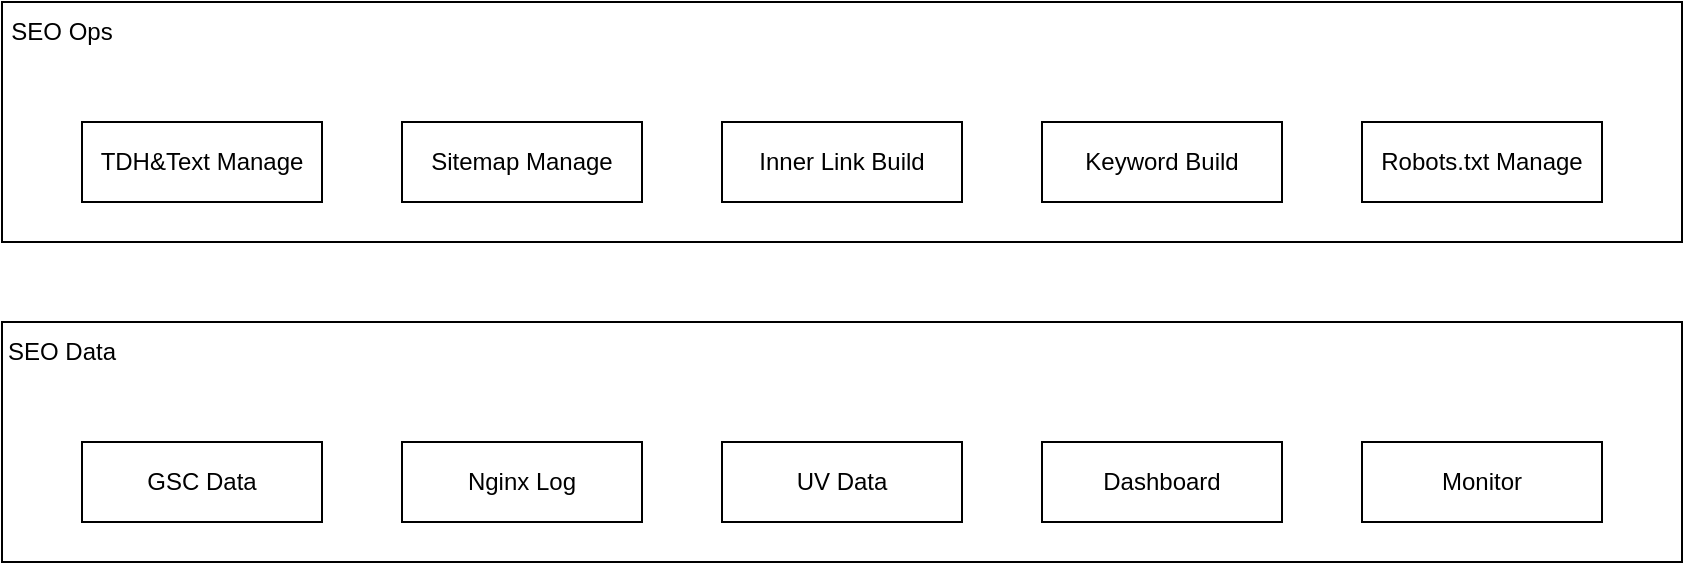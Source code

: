 <mxfile version="28.0.7">
  <diagram name="第 1 页" id="SxdwZpmiBkziujz-fnMS">
    <mxGraphModel dx="1426" dy="693" grid="1" gridSize="10" guides="1" tooltips="1" connect="1" arrows="1" fold="1" page="1" pageScale="1" pageWidth="827" pageHeight="1169" math="0" shadow="0">
      <root>
        <mxCell id="0" />
        <mxCell id="1" parent="0" />
        <mxCell id="pnVkMQvRt2Ape3iZtl4g-7" value="" style="rounded=0;whiteSpace=wrap;html=1;" vertex="1" parent="1">
          <mxGeometry x="40" y="180" width="840" height="120" as="geometry" />
        </mxCell>
        <mxCell id="pnVkMQvRt2Ape3iZtl4g-1" value="" style="rounded=0;whiteSpace=wrap;html=1;" vertex="1" parent="1">
          <mxGeometry x="40" y="340" width="840" height="120" as="geometry" />
        </mxCell>
        <mxCell id="pnVkMQvRt2Ape3iZtl4g-2" value="TDH&amp;amp;Text Manage" style="rounded=0;whiteSpace=wrap;html=1;" vertex="1" parent="1">
          <mxGeometry x="80" y="240" width="120" height="40" as="geometry" />
        </mxCell>
        <mxCell id="pnVkMQvRt2Ape3iZtl4g-3" value="Sitemap Manage" style="rounded=0;whiteSpace=wrap;html=1;" vertex="1" parent="1">
          <mxGeometry x="240" y="240" width="120" height="40" as="geometry" />
        </mxCell>
        <mxCell id="pnVkMQvRt2Ape3iZtl4g-4" value="Inner Link Build" style="rounded=0;whiteSpace=wrap;html=1;" vertex="1" parent="1">
          <mxGeometry x="400" y="240" width="120" height="40" as="geometry" />
        </mxCell>
        <mxCell id="pnVkMQvRt2Ape3iZtl4g-5" value="Keyword Build" style="rounded=0;whiteSpace=wrap;html=1;" vertex="1" parent="1">
          <mxGeometry x="560" y="240" width="120" height="40" as="geometry" />
        </mxCell>
        <mxCell id="pnVkMQvRt2Ape3iZtl4g-6" value="Robots.txt Manage" style="rounded=0;whiteSpace=wrap;html=1;" vertex="1" parent="1">
          <mxGeometry x="720" y="240" width="120" height="40" as="geometry" />
        </mxCell>
        <mxCell id="pnVkMQvRt2Ape3iZtl4g-8" value="SEO Ops" style="text;html=1;align=center;verticalAlign=middle;whiteSpace=wrap;rounded=0;" vertex="1" parent="1">
          <mxGeometry x="40" y="180" width="60" height="30" as="geometry" />
        </mxCell>
        <mxCell id="pnVkMQvRt2Ape3iZtl4g-9" value="GSC Data" style="rounded=0;whiteSpace=wrap;html=1;" vertex="1" parent="1">
          <mxGeometry x="80" y="400" width="120" height="40" as="geometry" />
        </mxCell>
        <mxCell id="pnVkMQvRt2Ape3iZtl4g-10" value="Nginx Log" style="rounded=0;whiteSpace=wrap;html=1;" vertex="1" parent="1">
          <mxGeometry x="240" y="400" width="120" height="40" as="geometry" />
        </mxCell>
        <mxCell id="pnVkMQvRt2Ape3iZtl4g-11" value="UV Data" style="rounded=0;whiteSpace=wrap;html=1;" vertex="1" parent="1">
          <mxGeometry x="400" y="400" width="120" height="40" as="geometry" />
        </mxCell>
        <mxCell id="pnVkMQvRt2Ape3iZtl4g-12" value="Dashboard" style="rounded=0;whiteSpace=wrap;html=1;" vertex="1" parent="1">
          <mxGeometry x="560" y="400" width="120" height="40" as="geometry" />
        </mxCell>
        <mxCell id="pnVkMQvRt2Ape3iZtl4g-13" value="Monitor" style="rounded=0;whiteSpace=wrap;html=1;" vertex="1" parent="1">
          <mxGeometry x="720" y="400" width="120" height="40" as="geometry" />
        </mxCell>
        <mxCell id="pnVkMQvRt2Ape3iZtl4g-14" value="SEO Data" style="text;html=1;align=center;verticalAlign=middle;whiteSpace=wrap;rounded=0;" vertex="1" parent="1">
          <mxGeometry x="40" y="340" width="60" height="30" as="geometry" />
        </mxCell>
      </root>
    </mxGraphModel>
  </diagram>
</mxfile>
